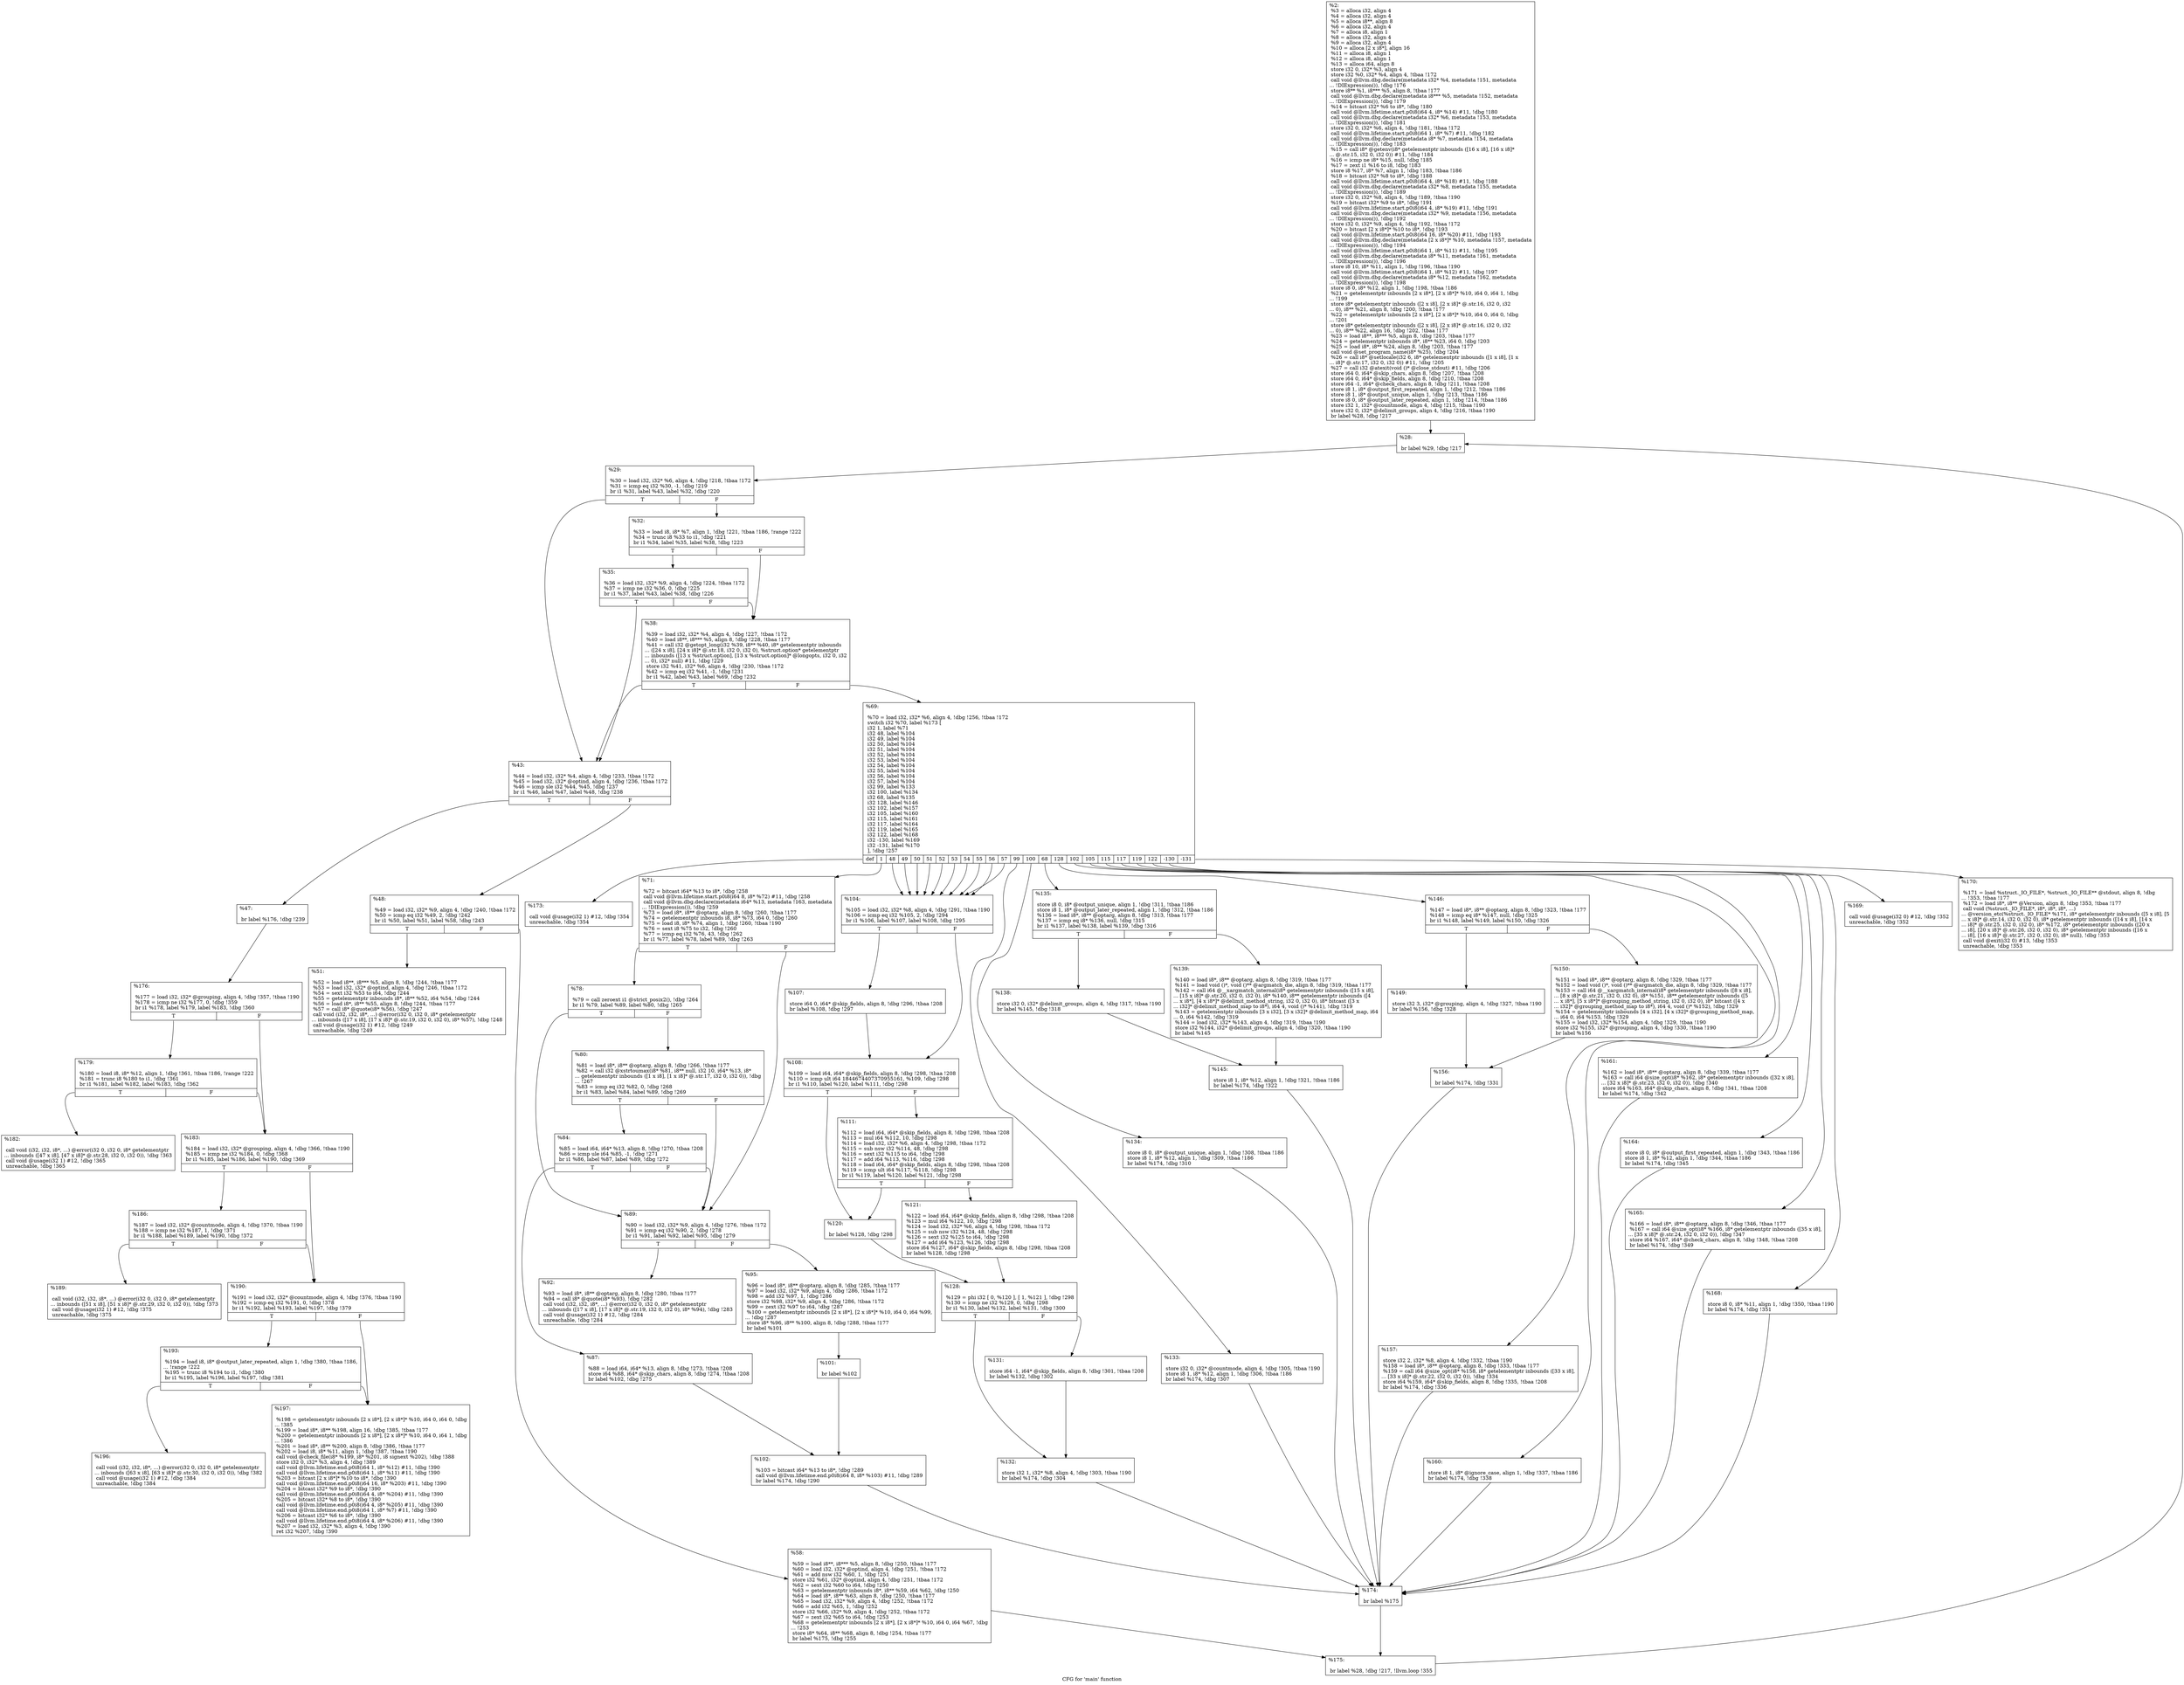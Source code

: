 digraph "CFG for 'main' function" {
	label="CFG for 'main' function";

	Node0x1452d10 [shape=record,label="{%2:\l  %3 = alloca i32, align 4\l  %4 = alloca i32, align 4\l  %5 = alloca i8**, align 8\l  %6 = alloca i32, align 4\l  %7 = alloca i8, align 1\l  %8 = alloca i32, align 4\l  %9 = alloca i32, align 4\l  %10 = alloca [2 x i8*], align 16\l  %11 = alloca i8, align 1\l  %12 = alloca i8, align 1\l  %13 = alloca i64, align 8\l  store i32 0, i32* %3, align 4\l  store i32 %0, i32* %4, align 4, !tbaa !172\l  call void @llvm.dbg.declare(metadata i32* %4, metadata !151, metadata\l... !DIExpression()), !dbg !176\l  store i8** %1, i8*** %5, align 8, !tbaa !177\l  call void @llvm.dbg.declare(metadata i8*** %5, metadata !152, metadata\l... !DIExpression()), !dbg !179\l  %14 = bitcast i32* %6 to i8*, !dbg !180\l  call void @llvm.lifetime.start.p0i8(i64 4, i8* %14) #11, !dbg !180\l  call void @llvm.dbg.declare(metadata i32* %6, metadata !153, metadata\l... !DIExpression()), !dbg !181\l  store i32 0, i32* %6, align 4, !dbg !181, !tbaa !172\l  call void @llvm.lifetime.start.p0i8(i64 1, i8* %7) #11, !dbg !182\l  call void @llvm.dbg.declare(metadata i8* %7, metadata !154, metadata\l... !DIExpression()), !dbg !183\l  %15 = call i8* @getenv(i8* getelementptr inbounds ([16 x i8], [16 x i8]*\l... @.str.15, i32 0, i32 0)) #11, !dbg !184\l  %16 = icmp ne i8* %15, null, !dbg !185\l  %17 = zext i1 %16 to i8, !dbg !183\l  store i8 %17, i8* %7, align 1, !dbg !183, !tbaa !186\l  %18 = bitcast i32* %8 to i8*, !dbg !188\l  call void @llvm.lifetime.start.p0i8(i64 4, i8* %18) #11, !dbg !188\l  call void @llvm.dbg.declare(metadata i32* %8, metadata !155, metadata\l... !DIExpression()), !dbg !189\l  store i32 0, i32* %8, align 4, !dbg !189, !tbaa !190\l  %19 = bitcast i32* %9 to i8*, !dbg !191\l  call void @llvm.lifetime.start.p0i8(i64 4, i8* %19) #11, !dbg !191\l  call void @llvm.dbg.declare(metadata i32* %9, metadata !156, metadata\l... !DIExpression()), !dbg !192\l  store i32 0, i32* %9, align 4, !dbg !192, !tbaa !172\l  %20 = bitcast [2 x i8*]* %10 to i8*, !dbg !193\l  call void @llvm.lifetime.start.p0i8(i64 16, i8* %20) #11, !dbg !193\l  call void @llvm.dbg.declare(metadata [2 x i8*]* %10, metadata !157, metadata\l... !DIExpression()), !dbg !194\l  call void @llvm.lifetime.start.p0i8(i64 1, i8* %11) #11, !dbg !195\l  call void @llvm.dbg.declare(metadata i8* %11, metadata !161, metadata\l... !DIExpression()), !dbg !196\l  store i8 10, i8* %11, align 1, !dbg !196, !tbaa !190\l  call void @llvm.lifetime.start.p0i8(i64 1, i8* %12) #11, !dbg !197\l  call void @llvm.dbg.declare(metadata i8* %12, metadata !162, metadata\l... !DIExpression()), !dbg !198\l  store i8 0, i8* %12, align 1, !dbg !198, !tbaa !186\l  %21 = getelementptr inbounds [2 x i8*], [2 x i8*]* %10, i64 0, i64 1, !dbg\l... !199\l  store i8* getelementptr inbounds ([2 x i8], [2 x i8]* @.str.16, i32 0, i32\l... 0), i8** %21, align 8, !dbg !200, !tbaa !177\l  %22 = getelementptr inbounds [2 x i8*], [2 x i8*]* %10, i64 0, i64 0, !dbg\l... !201\l  store i8* getelementptr inbounds ([2 x i8], [2 x i8]* @.str.16, i32 0, i32\l... 0), i8** %22, align 16, !dbg !202, !tbaa !177\l  %23 = load i8**, i8*** %5, align 8, !dbg !203, !tbaa !177\l  %24 = getelementptr inbounds i8*, i8** %23, i64 0, !dbg !203\l  %25 = load i8*, i8** %24, align 8, !dbg !203, !tbaa !177\l  call void @set_program_name(i8* %25), !dbg !204\l  %26 = call i8* @setlocale(i32 6, i8* getelementptr inbounds ([1 x i8], [1 x\l... i8]* @.str.17, i32 0, i32 0)) #11, !dbg !205\l  %27 = call i32 @atexit(void ()* @close_stdout) #11, !dbg !206\l  store i64 0, i64* @skip_chars, align 8, !dbg !207, !tbaa !208\l  store i64 0, i64* @skip_fields, align 8, !dbg !210, !tbaa !208\l  store i64 -1, i64* @check_chars, align 8, !dbg !211, !tbaa !208\l  store i8 1, i8* @output_first_repeated, align 1, !dbg !212, !tbaa !186\l  store i8 1, i8* @output_unique, align 1, !dbg !213, !tbaa !186\l  store i8 0, i8* @output_later_repeated, align 1, !dbg !214, !tbaa !186\l  store i32 1, i32* @countmode, align 4, !dbg !215, !tbaa !190\l  store i32 0, i32* @delimit_groups, align 4, !dbg !216, !tbaa !190\l  br label %28, !dbg !217\l}"];
	Node0x1452d10 -> Node0x1452d60;
	Node0x1452d60 [shape=record,label="{%28:\l\l  br label %29, !dbg !217\l}"];
	Node0x1452d60 -> Node0x1452db0;
	Node0x1452db0 [shape=record,label="{%29:\l\l  %30 = load i32, i32* %6, align 4, !dbg !218, !tbaa !172\l  %31 = icmp eq i32 %30, -1, !dbg !219\l  br i1 %31, label %43, label %32, !dbg !220\l|{<s0>T|<s1>F}}"];
	Node0x1452db0:s0 -> Node0x1452ef0;
	Node0x1452db0:s1 -> Node0x1452e00;
	Node0x1452e00 [shape=record,label="{%32:\l\l  %33 = load i8, i8* %7, align 1, !dbg !221, !tbaa !186, !range !222\l  %34 = trunc i8 %33 to i1, !dbg !221\l  br i1 %34, label %35, label %38, !dbg !223\l|{<s0>T|<s1>F}}"];
	Node0x1452e00:s0 -> Node0x1452e50;
	Node0x1452e00:s1 -> Node0x1452ea0;
	Node0x1452e50 [shape=record,label="{%35:\l\l  %36 = load i32, i32* %9, align 4, !dbg !224, !tbaa !172\l  %37 = icmp ne i32 %36, 0, !dbg !225\l  br i1 %37, label %43, label %38, !dbg !226\l|{<s0>T|<s1>F}}"];
	Node0x1452e50:s0 -> Node0x1452ef0;
	Node0x1452e50:s1 -> Node0x1452ea0;
	Node0x1452ea0 [shape=record,label="{%38:\l\l  %39 = load i32, i32* %4, align 4, !dbg !227, !tbaa !172\l  %40 = load i8**, i8*** %5, align 8, !dbg !228, !tbaa !177\l  %41 = call i32 @getopt_long(i32 %39, i8** %40, i8* getelementptr inbounds\l... ([24 x i8], [24 x i8]* @.str.18, i32 0, i32 0), %struct.option* getelementptr\l... inbounds ([13 x %struct.option], [13 x %struct.option]* @longopts, i32 0, i32\l... 0), i32* null) #11, !dbg !229\l  store i32 %41, i32* %6, align 4, !dbg !230, !tbaa !172\l  %42 = icmp eq i32 %41, -1, !dbg !231\l  br i1 %42, label %43, label %69, !dbg !232\l|{<s0>T|<s1>F}}"];
	Node0x1452ea0:s0 -> Node0x1452ef0;
	Node0x1452ea0:s1 -> Node0x1453080;
	Node0x1452ef0 [shape=record,label="{%43:\l\l  %44 = load i32, i32* %4, align 4, !dbg !233, !tbaa !172\l  %45 = load i32, i32* @optind, align 4, !dbg !236, !tbaa !172\l  %46 = icmp sle i32 %44, %45, !dbg !237\l  br i1 %46, label %47, label %48, !dbg !238\l|{<s0>T|<s1>F}}"];
	Node0x1452ef0:s0 -> Node0x1452f40;
	Node0x1452ef0:s1 -> Node0x1452f90;
	Node0x1452f40 [shape=record,label="{%47:\l\l  br label %176, !dbg !239\l}"];
	Node0x1452f40 -> Node0x1453d50;
	Node0x1452f90 [shape=record,label="{%48:\l\l  %49 = load i32, i32* %9, align 4, !dbg !240, !tbaa !172\l  %50 = icmp eq i32 %49, 2, !dbg !242\l  br i1 %50, label %51, label %58, !dbg !243\l|{<s0>T|<s1>F}}"];
	Node0x1452f90:s0 -> Node0x1452fe0;
	Node0x1452f90:s1 -> Node0x1453030;
	Node0x1452fe0 [shape=record,label="{%51:\l\l  %52 = load i8**, i8*** %5, align 8, !dbg !244, !tbaa !177\l  %53 = load i32, i32* @optind, align 4, !dbg !246, !tbaa !172\l  %54 = sext i32 %53 to i64, !dbg !244\l  %55 = getelementptr inbounds i8*, i8** %52, i64 %54, !dbg !244\l  %56 = load i8*, i8** %55, align 8, !dbg !244, !tbaa !177\l  %57 = call i8* @quote(i8* %56), !dbg !247\l  call void (i32, i32, i8*, ...) @error(i32 0, i32 0, i8* getelementptr\l... inbounds ([17 x i8], [17 x i8]* @.str.19, i32 0, i32 0), i8* %57), !dbg !248\l  call void @usage(i32 1) #12, !dbg !249\l  unreachable, !dbg !249\l}"];
	Node0x1453030 [shape=record,label="{%58:\l\l  %59 = load i8**, i8*** %5, align 8, !dbg !250, !tbaa !177\l  %60 = load i32, i32* @optind, align 4, !dbg !251, !tbaa !172\l  %61 = add nsw i32 %60, 1, !dbg !251\l  store i32 %61, i32* @optind, align 4, !dbg !251, !tbaa !172\l  %62 = sext i32 %60 to i64, !dbg !250\l  %63 = getelementptr inbounds i8*, i8** %59, i64 %62, !dbg !250\l  %64 = load i8*, i8** %63, align 8, !dbg !250, !tbaa !177\l  %65 = load i32, i32* %9, align 4, !dbg !252, !tbaa !172\l  %66 = add i32 %65, 1, !dbg !252\l  store i32 %66, i32* %9, align 4, !dbg !252, !tbaa !172\l  %67 = zext i32 %65 to i64, !dbg !253\l  %68 = getelementptr inbounds [2 x i8*], [2 x i8*]* %10, i64 0, i64 %67, !dbg\l... !253\l  store i8* %64, i8** %68, align 8, !dbg !254, !tbaa !177\l  br label %175, !dbg !255\l}"];
	Node0x1453030 -> Node0x1453d00;
	Node0x1453080 [shape=record,label="{%69:\l\l  %70 = load i32, i32* %6, align 4, !dbg !256, !tbaa !172\l  switch i32 %70, label %173 [\l    i32 1, label %71\l    i32 48, label %104\l    i32 49, label %104\l    i32 50, label %104\l    i32 51, label %104\l    i32 52, label %104\l    i32 53, label %104\l    i32 54, label %104\l    i32 55, label %104\l    i32 56, label %104\l    i32 57, label %104\l    i32 99, label %133\l    i32 100, label %134\l    i32 68, label %135\l    i32 128, label %146\l    i32 102, label %157\l    i32 105, label %160\l    i32 115, label %161\l    i32 117, label %164\l    i32 119, label %165\l    i32 122, label %168\l    i32 -130, label %169\l    i32 -131, label %170\l  ], !dbg !257\l|{<s0>def|<s1>1|<s2>48|<s3>49|<s4>50|<s5>51|<s6>52|<s7>53|<s8>54|<s9>55|<s10>56|<s11>57|<s12>99|<s13>100|<s14>68|<s15>128|<s16>102|<s17>105|<s18>115|<s19>117|<s20>119|<s21>122|<s22>-130|<s23>-131}}"];
	Node0x1453080:s0 -> Node0x1453c60;
	Node0x1453080:s1 -> Node0x14530d0;
	Node0x1453080:s2 -> Node0x14533f0;
	Node0x1453080:s3 -> Node0x14533f0;
	Node0x1453080:s4 -> Node0x14533f0;
	Node0x1453080:s5 -> Node0x14533f0;
	Node0x1453080:s6 -> Node0x14533f0;
	Node0x1453080:s7 -> Node0x14533f0;
	Node0x1453080:s8 -> Node0x14533f0;
	Node0x1453080:s9 -> Node0x14533f0;
	Node0x1453080:s10 -> Node0x14533f0;
	Node0x1453080:s11 -> Node0x14533f0;
	Node0x1453080:s12 -> Node0x14536c0;
	Node0x1453080:s13 -> Node0x1453710;
	Node0x1453080:s14 -> Node0x1453760;
	Node0x1453080:s15 -> Node0x14538a0;
	Node0x1453080:s16 -> Node0x14539e0;
	Node0x1453080:s17 -> Node0x1453a30;
	Node0x1453080:s18 -> Node0x1453a80;
	Node0x1453080:s19 -> Node0x1453ad0;
	Node0x1453080:s20 -> Node0x1453b20;
	Node0x1453080:s21 -> Node0x1453b70;
	Node0x1453080:s22 -> Node0x1453bc0;
	Node0x1453080:s23 -> Node0x1453c10;
	Node0x14530d0 [shape=record,label="{%71:\l\l  %72 = bitcast i64* %13 to i8*, !dbg !258\l  call void @llvm.lifetime.start.p0i8(i64 8, i8* %72) #11, !dbg !258\l  call void @llvm.dbg.declare(metadata i64* %13, metadata !163, metadata\l... !DIExpression()), !dbg !259\l  %73 = load i8*, i8** @optarg, align 8, !dbg !260, !tbaa !177\l  %74 = getelementptr inbounds i8, i8* %73, i64 0, !dbg !260\l  %75 = load i8, i8* %74, align 1, !dbg !260, !tbaa !190\l  %76 = sext i8 %75 to i32, !dbg !260\l  %77 = icmp eq i32 %76, 43, !dbg !262\l  br i1 %77, label %78, label %89, !dbg !263\l|{<s0>T|<s1>F}}"];
	Node0x14530d0:s0 -> Node0x1453120;
	Node0x14530d0:s1 -> Node0x1453260;
	Node0x1453120 [shape=record,label="{%78:\l\l  %79 = call zeroext i1 @strict_posix2(), !dbg !264\l  br i1 %79, label %89, label %80, !dbg !265\l|{<s0>T|<s1>F}}"];
	Node0x1453120:s0 -> Node0x1453260;
	Node0x1453120:s1 -> Node0x1453170;
	Node0x1453170 [shape=record,label="{%80:\l\l  %81 = load i8*, i8** @optarg, align 8, !dbg !266, !tbaa !177\l  %82 = call i32 @xstrtoumax(i8* %81, i8** null, i32 10, i64* %13, i8*\l... getelementptr inbounds ([1 x i8], [1 x i8]* @.str.17, i32 0, i32 0)), !dbg\l... !267\l  %83 = icmp eq i32 %82, 0, !dbg !268\l  br i1 %83, label %84, label %89, !dbg !269\l|{<s0>T|<s1>F}}"];
	Node0x1453170:s0 -> Node0x14531c0;
	Node0x1453170:s1 -> Node0x1453260;
	Node0x14531c0 [shape=record,label="{%84:\l\l  %85 = load i64, i64* %13, align 8, !dbg !270, !tbaa !208\l  %86 = icmp ule i64 %85, -1, !dbg !271\l  br i1 %86, label %87, label %89, !dbg !272\l|{<s0>T|<s1>F}}"];
	Node0x14531c0:s0 -> Node0x1453210;
	Node0x14531c0:s1 -> Node0x1453260;
	Node0x1453210 [shape=record,label="{%87:\l\l  %88 = load i64, i64* %13, align 8, !dbg !273, !tbaa !208\l  store i64 %88, i64* @skip_chars, align 8, !dbg !274, !tbaa !208\l  br label %102, !dbg !275\l}"];
	Node0x1453210 -> Node0x14533a0;
	Node0x1453260 [shape=record,label="{%89:\l\l  %90 = load i32, i32* %9, align 4, !dbg !276, !tbaa !172\l  %91 = icmp eq i32 %90, 2, !dbg !278\l  br i1 %91, label %92, label %95, !dbg !279\l|{<s0>T|<s1>F}}"];
	Node0x1453260:s0 -> Node0x14532b0;
	Node0x1453260:s1 -> Node0x1453300;
	Node0x14532b0 [shape=record,label="{%92:\l\l  %93 = load i8*, i8** @optarg, align 8, !dbg !280, !tbaa !177\l  %94 = call i8* @quote(i8* %93), !dbg !282\l  call void (i32, i32, i8*, ...) @error(i32 0, i32 0, i8* getelementptr\l... inbounds ([17 x i8], [17 x i8]* @.str.19, i32 0, i32 0), i8* %94), !dbg !283\l  call void @usage(i32 1) #12, !dbg !284\l  unreachable, !dbg !284\l}"];
	Node0x1453300 [shape=record,label="{%95:\l\l  %96 = load i8*, i8** @optarg, align 8, !dbg !285, !tbaa !177\l  %97 = load i32, i32* %9, align 4, !dbg !286, !tbaa !172\l  %98 = add i32 %97, 1, !dbg !286\l  store i32 %98, i32* %9, align 4, !dbg !286, !tbaa !172\l  %99 = zext i32 %97 to i64, !dbg !287\l  %100 = getelementptr inbounds [2 x i8*], [2 x i8*]* %10, i64 0, i64 %99,\l... !dbg !287\l  store i8* %96, i8** %100, align 8, !dbg !288, !tbaa !177\l  br label %101\l}"];
	Node0x1453300 -> Node0x1453350;
	Node0x1453350 [shape=record,label="{%101:\l\l  br label %102\l}"];
	Node0x1453350 -> Node0x14533a0;
	Node0x14533a0 [shape=record,label="{%102:\l\l  %103 = bitcast i64* %13 to i8*, !dbg !289\l  call void @llvm.lifetime.end.p0i8(i64 8, i8* %103) #11, !dbg !289\l  br label %174, !dbg !290\l}"];
	Node0x14533a0 -> Node0x1453cb0;
	Node0x14533f0 [shape=record,label="{%104:\l\l  %105 = load i32, i32* %8, align 4, !dbg !291, !tbaa !190\l  %106 = icmp eq i32 %105, 2, !dbg !294\l  br i1 %106, label %107, label %108, !dbg !295\l|{<s0>T|<s1>F}}"];
	Node0x14533f0:s0 -> Node0x1453440;
	Node0x14533f0:s1 -> Node0x1453490;
	Node0x1453440 [shape=record,label="{%107:\l\l  store i64 0, i64* @skip_fields, align 8, !dbg !296, !tbaa !208\l  br label %108, !dbg !297\l}"];
	Node0x1453440 -> Node0x1453490;
	Node0x1453490 [shape=record,label="{%108:\l\l  %109 = load i64, i64* @skip_fields, align 8, !dbg !298, !tbaa !208\l  %110 = icmp ult i64 1844674407370955161, %109, !dbg !298\l  br i1 %110, label %120, label %111, !dbg !298\l|{<s0>T|<s1>F}}"];
	Node0x1453490:s0 -> Node0x1453530;
	Node0x1453490:s1 -> Node0x14534e0;
	Node0x14534e0 [shape=record,label="{%111:\l\l  %112 = load i64, i64* @skip_fields, align 8, !dbg !298, !tbaa !208\l  %113 = mul i64 %112, 10, !dbg !298\l  %114 = load i32, i32* %6, align 4, !dbg !298, !tbaa !172\l  %115 = sub nsw i32 %114, 48, !dbg !298\l  %116 = sext i32 %115 to i64, !dbg !298\l  %117 = add i64 %113, %116, !dbg !298\l  %118 = load i64, i64* @skip_fields, align 8, !dbg !298, !tbaa !208\l  %119 = icmp ult i64 %117, %118, !dbg !298\l  br i1 %119, label %120, label %121, !dbg !298\l|{<s0>T|<s1>F}}"];
	Node0x14534e0:s0 -> Node0x1453530;
	Node0x14534e0:s1 -> Node0x1453580;
	Node0x1453530 [shape=record,label="{%120:\l\l  br label %128, !dbg !298\l}"];
	Node0x1453530 -> Node0x14535d0;
	Node0x1453580 [shape=record,label="{%121:\l\l  %122 = load i64, i64* @skip_fields, align 8, !dbg !298, !tbaa !208\l  %123 = mul i64 %122, 10, !dbg !298\l  %124 = load i32, i32* %6, align 4, !dbg !298, !tbaa !172\l  %125 = sub nsw i32 %124, 48, !dbg !298\l  %126 = sext i32 %125 to i64, !dbg !298\l  %127 = add i64 %123, %126, !dbg !298\l  store i64 %127, i64* @skip_fields, align 8, !dbg !298, !tbaa !208\l  br label %128, !dbg !298\l}"];
	Node0x1453580 -> Node0x14535d0;
	Node0x14535d0 [shape=record,label="{%128:\l\l  %129 = phi i32 [ 0, %120 ], [ 1, %121 ], !dbg !298\l  %130 = icmp ne i32 %129, 0, !dbg !298\l  br i1 %130, label %132, label %131, !dbg !300\l|{<s0>T|<s1>F}}"];
	Node0x14535d0:s0 -> Node0x1453670;
	Node0x14535d0:s1 -> Node0x1453620;
	Node0x1453620 [shape=record,label="{%131:\l\l  store i64 -1, i64* @skip_fields, align 8, !dbg !301, !tbaa !208\l  br label %132, !dbg !302\l}"];
	Node0x1453620 -> Node0x1453670;
	Node0x1453670 [shape=record,label="{%132:\l\l  store i32 1, i32* %8, align 4, !dbg !303, !tbaa !190\l  br label %174, !dbg !304\l}"];
	Node0x1453670 -> Node0x1453cb0;
	Node0x14536c0 [shape=record,label="{%133:\l\l  store i32 0, i32* @countmode, align 4, !dbg !305, !tbaa !190\l  store i8 1, i8* %12, align 1, !dbg !306, !tbaa !186\l  br label %174, !dbg !307\l}"];
	Node0x14536c0 -> Node0x1453cb0;
	Node0x1453710 [shape=record,label="{%134:\l\l  store i8 0, i8* @output_unique, align 1, !dbg !308, !tbaa !186\l  store i8 1, i8* %12, align 1, !dbg !309, !tbaa !186\l  br label %174, !dbg !310\l}"];
	Node0x1453710 -> Node0x1453cb0;
	Node0x1453760 [shape=record,label="{%135:\l\l  store i8 0, i8* @output_unique, align 1, !dbg !311, !tbaa !186\l  store i8 1, i8* @output_later_repeated, align 1, !dbg !312, !tbaa !186\l  %136 = load i8*, i8** @optarg, align 8, !dbg !313, !tbaa !177\l  %137 = icmp eq i8* %136, null, !dbg !315\l  br i1 %137, label %138, label %139, !dbg !316\l|{<s0>T|<s1>F}}"];
	Node0x1453760:s0 -> Node0x14537b0;
	Node0x1453760:s1 -> Node0x1453800;
	Node0x14537b0 [shape=record,label="{%138:\l\l  store i32 0, i32* @delimit_groups, align 4, !dbg !317, !tbaa !190\l  br label %145, !dbg !318\l}"];
	Node0x14537b0 -> Node0x1453850;
	Node0x1453800 [shape=record,label="{%139:\l\l  %140 = load i8*, i8** @optarg, align 8, !dbg !319, !tbaa !177\l  %141 = load void ()*, void ()** @argmatch_die, align 8, !dbg !319, !tbaa !177\l  %142 = call i64 @__xargmatch_internal(i8* getelementptr inbounds ([15 x i8],\l... [15 x i8]* @.str.20, i32 0, i32 0), i8* %140, i8** getelementptr inbounds ([4\l... x i8*], [4 x i8*]* @delimit_method_string, i32 0, i32 0), i8* bitcast ([3 x\l... i32]* @delimit_method_map to i8*), i64 4, void ()* %141), !dbg !319\l  %143 = getelementptr inbounds [3 x i32], [3 x i32]* @delimit_method_map, i64\l... 0, i64 %142, !dbg !319\l  %144 = load i32, i32* %143, align 4, !dbg !319, !tbaa !190\l  store i32 %144, i32* @delimit_groups, align 4, !dbg !320, !tbaa !190\l  br label %145\l}"];
	Node0x1453800 -> Node0x1453850;
	Node0x1453850 [shape=record,label="{%145:\l\l  store i8 1, i8* %12, align 1, !dbg !321, !tbaa !186\l  br label %174, !dbg !322\l}"];
	Node0x1453850 -> Node0x1453cb0;
	Node0x14538a0 [shape=record,label="{%146:\l\l  %147 = load i8*, i8** @optarg, align 8, !dbg !323, !tbaa !177\l  %148 = icmp eq i8* %147, null, !dbg !325\l  br i1 %148, label %149, label %150, !dbg !326\l|{<s0>T|<s1>F}}"];
	Node0x14538a0:s0 -> Node0x14538f0;
	Node0x14538a0:s1 -> Node0x1453940;
	Node0x14538f0 [shape=record,label="{%149:\l\l  store i32 3, i32* @grouping, align 4, !dbg !327, !tbaa !190\l  br label %156, !dbg !328\l}"];
	Node0x14538f0 -> Node0x1453990;
	Node0x1453940 [shape=record,label="{%150:\l\l  %151 = load i8*, i8** @optarg, align 8, !dbg !329, !tbaa !177\l  %152 = load void ()*, void ()** @argmatch_die, align 8, !dbg !329, !tbaa !177\l  %153 = call i64 @__xargmatch_internal(i8* getelementptr inbounds ([8 x i8],\l... [8 x i8]* @.str.21, i32 0, i32 0), i8* %151, i8** getelementptr inbounds ([5\l... x i8*], [5 x i8*]* @grouping_method_string, i32 0, i32 0), i8* bitcast ([4 x\l... i32]* @grouping_method_map to i8*), i64 4, void ()* %152), !dbg !329\l  %154 = getelementptr inbounds [4 x i32], [4 x i32]* @grouping_method_map,\l... i64 0, i64 %153, !dbg !329\l  %155 = load i32, i32* %154, align 4, !dbg !329, !tbaa !190\l  store i32 %155, i32* @grouping, align 4, !dbg !330, !tbaa !190\l  br label %156\l}"];
	Node0x1453940 -> Node0x1453990;
	Node0x1453990 [shape=record,label="{%156:\l\l  br label %174, !dbg !331\l}"];
	Node0x1453990 -> Node0x1453cb0;
	Node0x14539e0 [shape=record,label="{%157:\l\l  store i32 2, i32* %8, align 4, !dbg !332, !tbaa !190\l  %158 = load i8*, i8** @optarg, align 8, !dbg !333, !tbaa !177\l  %159 = call i64 @size_opt(i8* %158, i8* getelementptr inbounds ([33 x i8],\l... [33 x i8]* @.str.22, i32 0, i32 0)), !dbg !334\l  store i64 %159, i64* @skip_fields, align 8, !dbg !335, !tbaa !208\l  br label %174, !dbg !336\l}"];
	Node0x14539e0 -> Node0x1453cb0;
	Node0x1453a30 [shape=record,label="{%160:\l\l  store i8 1, i8* @ignore_case, align 1, !dbg !337, !tbaa !186\l  br label %174, !dbg !338\l}"];
	Node0x1453a30 -> Node0x1453cb0;
	Node0x1453a80 [shape=record,label="{%161:\l\l  %162 = load i8*, i8** @optarg, align 8, !dbg !339, !tbaa !177\l  %163 = call i64 @size_opt(i8* %162, i8* getelementptr inbounds ([32 x i8],\l... [32 x i8]* @.str.23, i32 0, i32 0)), !dbg !340\l  store i64 %163, i64* @skip_chars, align 8, !dbg !341, !tbaa !208\l  br label %174, !dbg !342\l}"];
	Node0x1453a80 -> Node0x1453cb0;
	Node0x1453ad0 [shape=record,label="{%164:\l\l  store i8 0, i8* @output_first_repeated, align 1, !dbg !343, !tbaa !186\l  store i8 1, i8* %12, align 1, !dbg !344, !tbaa !186\l  br label %174, !dbg !345\l}"];
	Node0x1453ad0 -> Node0x1453cb0;
	Node0x1453b20 [shape=record,label="{%165:\l\l  %166 = load i8*, i8** @optarg, align 8, !dbg !346, !tbaa !177\l  %167 = call i64 @size_opt(i8* %166, i8* getelementptr inbounds ([35 x i8],\l... [35 x i8]* @.str.24, i32 0, i32 0)), !dbg !347\l  store i64 %167, i64* @check_chars, align 8, !dbg !348, !tbaa !208\l  br label %174, !dbg !349\l}"];
	Node0x1453b20 -> Node0x1453cb0;
	Node0x1453b70 [shape=record,label="{%168:\l\l  store i8 0, i8* %11, align 1, !dbg !350, !tbaa !190\l  br label %174, !dbg !351\l}"];
	Node0x1453b70 -> Node0x1453cb0;
	Node0x1453bc0 [shape=record,label="{%169:\l\l  call void @usage(i32 0) #12, !dbg !352\l  unreachable, !dbg !352\l}"];
	Node0x1453c10 [shape=record,label="{%170:\l\l  %171 = load %struct._IO_FILE*, %struct._IO_FILE** @stdout, align 8, !dbg\l... !353, !tbaa !177\l  %172 = load i8*, i8** @Version, align 8, !dbg !353, !tbaa !177\l  call void (%struct._IO_FILE*, i8*, i8*, i8*, ...)\l... @version_etc(%struct._IO_FILE* %171, i8* getelementptr inbounds ([5 x i8], [5\l... x i8]* @.str.14, i32 0, i32 0), i8* getelementptr inbounds ([14 x i8], [14 x\l... i8]* @.str.25, i32 0, i32 0), i8* %172, i8* getelementptr inbounds ([20 x\l... i8], [20 x i8]* @.str.26, i32 0, i32 0), i8* getelementptr inbounds ([16 x\l... i8], [16 x i8]* @.str.27, i32 0, i32 0), i8* null), !dbg !353\l  call void @exit(i32 0) #13, !dbg !353\l  unreachable, !dbg !353\l}"];
	Node0x1453c60 [shape=record,label="{%173:\l\l  call void @usage(i32 1) #12, !dbg !354\l  unreachable, !dbg !354\l}"];
	Node0x1453cb0 [shape=record,label="{%174:\l\l  br label %175\l}"];
	Node0x1453cb0 -> Node0x1453d00;
	Node0x1453d00 [shape=record,label="{%175:\l\l  br label %28, !dbg !217, !llvm.loop !355\l}"];
	Node0x1453d00 -> Node0x1452d60;
	Node0x1453d50 [shape=record,label="{%176:\l\l  %177 = load i32, i32* @grouping, align 4, !dbg !357, !tbaa !190\l  %178 = icmp ne i32 %177, 0, !dbg !359\l  br i1 %178, label %179, label %183, !dbg !360\l|{<s0>T|<s1>F}}"];
	Node0x1453d50:s0 -> Node0x1453da0;
	Node0x1453d50:s1 -> Node0x1453e40;
	Node0x1453da0 [shape=record,label="{%179:\l\l  %180 = load i8, i8* %12, align 1, !dbg !361, !tbaa !186, !range !222\l  %181 = trunc i8 %180 to i1, !dbg !361\l  br i1 %181, label %182, label %183, !dbg !362\l|{<s0>T|<s1>F}}"];
	Node0x1453da0:s0 -> Node0x1453df0;
	Node0x1453da0:s1 -> Node0x1453e40;
	Node0x1453df0 [shape=record,label="{%182:\l\l  call void (i32, i32, i8*, ...) @error(i32 0, i32 0, i8* getelementptr\l... inbounds ([47 x i8], [47 x i8]* @.str.28, i32 0, i32 0)), !dbg !363\l  call void @usage(i32 1) #12, !dbg !365\l  unreachable, !dbg !365\l}"];
	Node0x1453e40 [shape=record,label="{%183:\l\l  %184 = load i32, i32* @grouping, align 4, !dbg !366, !tbaa !190\l  %185 = icmp ne i32 %184, 0, !dbg !368\l  br i1 %185, label %186, label %190, !dbg !369\l|{<s0>T|<s1>F}}"];
	Node0x1453e40:s0 -> Node0x1453e90;
	Node0x1453e40:s1 -> Node0x1453f30;
	Node0x1453e90 [shape=record,label="{%186:\l\l  %187 = load i32, i32* @countmode, align 4, !dbg !370, !tbaa !190\l  %188 = icmp ne i32 %187, 1, !dbg !371\l  br i1 %188, label %189, label %190, !dbg !372\l|{<s0>T|<s1>F}}"];
	Node0x1453e90:s0 -> Node0x1453ee0;
	Node0x1453e90:s1 -> Node0x1453f30;
	Node0x1453ee0 [shape=record,label="{%189:\l\l  call void (i32, i32, i8*, ...) @error(i32 0, i32 0, i8* getelementptr\l... inbounds ([51 x i8], [51 x i8]* @.str.29, i32 0, i32 0)), !dbg !373\l  call void @usage(i32 1) #12, !dbg !375\l  unreachable, !dbg !375\l}"];
	Node0x1453f30 [shape=record,label="{%190:\l\l  %191 = load i32, i32* @countmode, align 4, !dbg !376, !tbaa !190\l  %192 = icmp eq i32 %191, 0, !dbg !378\l  br i1 %192, label %193, label %197, !dbg !379\l|{<s0>T|<s1>F}}"];
	Node0x1453f30:s0 -> Node0x1453f80;
	Node0x1453f30:s1 -> Node0x1454020;
	Node0x1453f80 [shape=record,label="{%193:\l\l  %194 = load i8, i8* @output_later_repeated, align 1, !dbg !380, !tbaa !186,\l... !range !222\l  %195 = trunc i8 %194 to i1, !dbg !380\l  br i1 %195, label %196, label %197, !dbg !381\l|{<s0>T|<s1>F}}"];
	Node0x1453f80:s0 -> Node0x1453fd0;
	Node0x1453f80:s1 -> Node0x1454020;
	Node0x1453fd0 [shape=record,label="{%196:\l\l  call void (i32, i32, i8*, ...) @error(i32 0, i32 0, i8* getelementptr\l... inbounds ([63 x i8], [63 x i8]* @.str.30, i32 0, i32 0)), !dbg !382\l  call void @usage(i32 1) #12, !dbg !384\l  unreachable, !dbg !384\l}"];
	Node0x1454020 [shape=record,label="{%197:\l\l  %198 = getelementptr inbounds [2 x i8*], [2 x i8*]* %10, i64 0, i64 0, !dbg\l... !385\l  %199 = load i8*, i8** %198, align 16, !dbg !385, !tbaa !177\l  %200 = getelementptr inbounds [2 x i8*], [2 x i8*]* %10, i64 0, i64 1, !dbg\l... !386\l  %201 = load i8*, i8** %200, align 8, !dbg !386, !tbaa !177\l  %202 = load i8, i8* %11, align 1, !dbg !387, !tbaa !190\l  call void @check_file(i8* %199, i8* %201, i8 signext %202), !dbg !388\l  store i32 0, i32* %3, align 4, !dbg !389\l  call void @llvm.lifetime.end.p0i8(i64 1, i8* %12) #11, !dbg !390\l  call void @llvm.lifetime.end.p0i8(i64 1, i8* %11) #11, !dbg !390\l  %203 = bitcast [2 x i8*]* %10 to i8*, !dbg !390\l  call void @llvm.lifetime.end.p0i8(i64 16, i8* %203) #11, !dbg !390\l  %204 = bitcast i32* %9 to i8*, !dbg !390\l  call void @llvm.lifetime.end.p0i8(i64 4, i8* %204) #11, !dbg !390\l  %205 = bitcast i32* %8 to i8*, !dbg !390\l  call void @llvm.lifetime.end.p0i8(i64 4, i8* %205) #11, !dbg !390\l  call void @llvm.lifetime.end.p0i8(i64 1, i8* %7) #11, !dbg !390\l  %206 = bitcast i32* %6 to i8*, !dbg !390\l  call void @llvm.lifetime.end.p0i8(i64 4, i8* %206) #11, !dbg !390\l  %207 = load i32, i32* %3, align 4, !dbg !390\l  ret i32 %207, !dbg !390\l}"];
}
